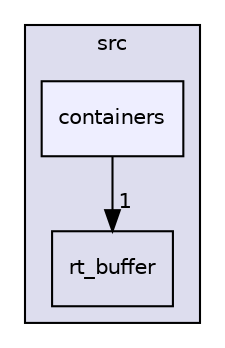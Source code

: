 digraph "src/containers" {
  compound=true
  node [ fontsize="10", fontname="Helvetica"];
  edge [ labelfontsize="10", labelfontname="Helvetica"];
  subgraph clusterdir_68267d1309a1af8e8297ef4c3efbcdba {
    graph [ bgcolor="#ddddee", pencolor="black", label="src" fontname="Helvetica", fontsize="10", URL="dir_68267d1309a1af8e8297ef4c3efbcdba.html"]
  dir_024d3b00aeca43ab359c8354d6b2466d [shape=box label="rt_buffer" URL="dir_024d3b00aeca43ab359c8354d6b2466d.html"];
  dir_0b61c55142250c0cc363383afd8075a4 [shape=box, label="containers", style="filled", fillcolor="#eeeeff", pencolor="black", URL="dir_0b61c55142250c0cc363383afd8075a4.html"];
  }
  dir_0b61c55142250c0cc363383afd8075a4->dir_024d3b00aeca43ab359c8354d6b2466d [headlabel="1", labeldistance=1.5 headhref="dir_000001_000002.html"];
}
